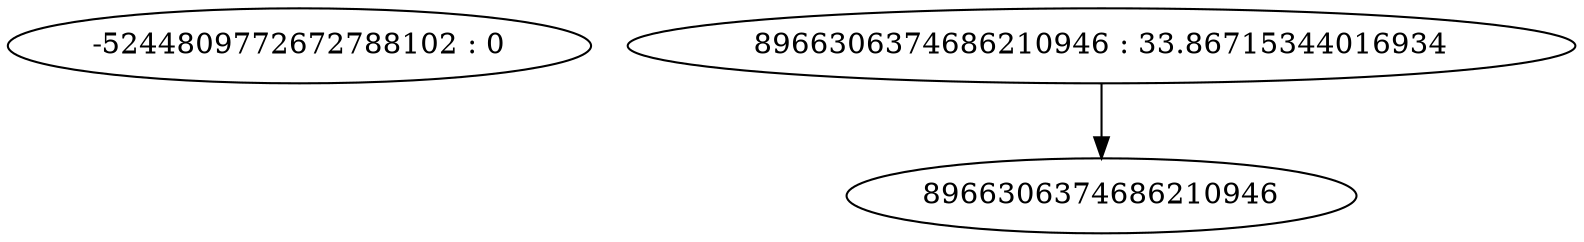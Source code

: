 digraph "plots/tree_13.dot" {
	0 [label="-5244809772672788102 : 0"]
	1 [label="8966306374686210946 : 33.86715344016934"]
	1 -> 8966306374686210946
}

